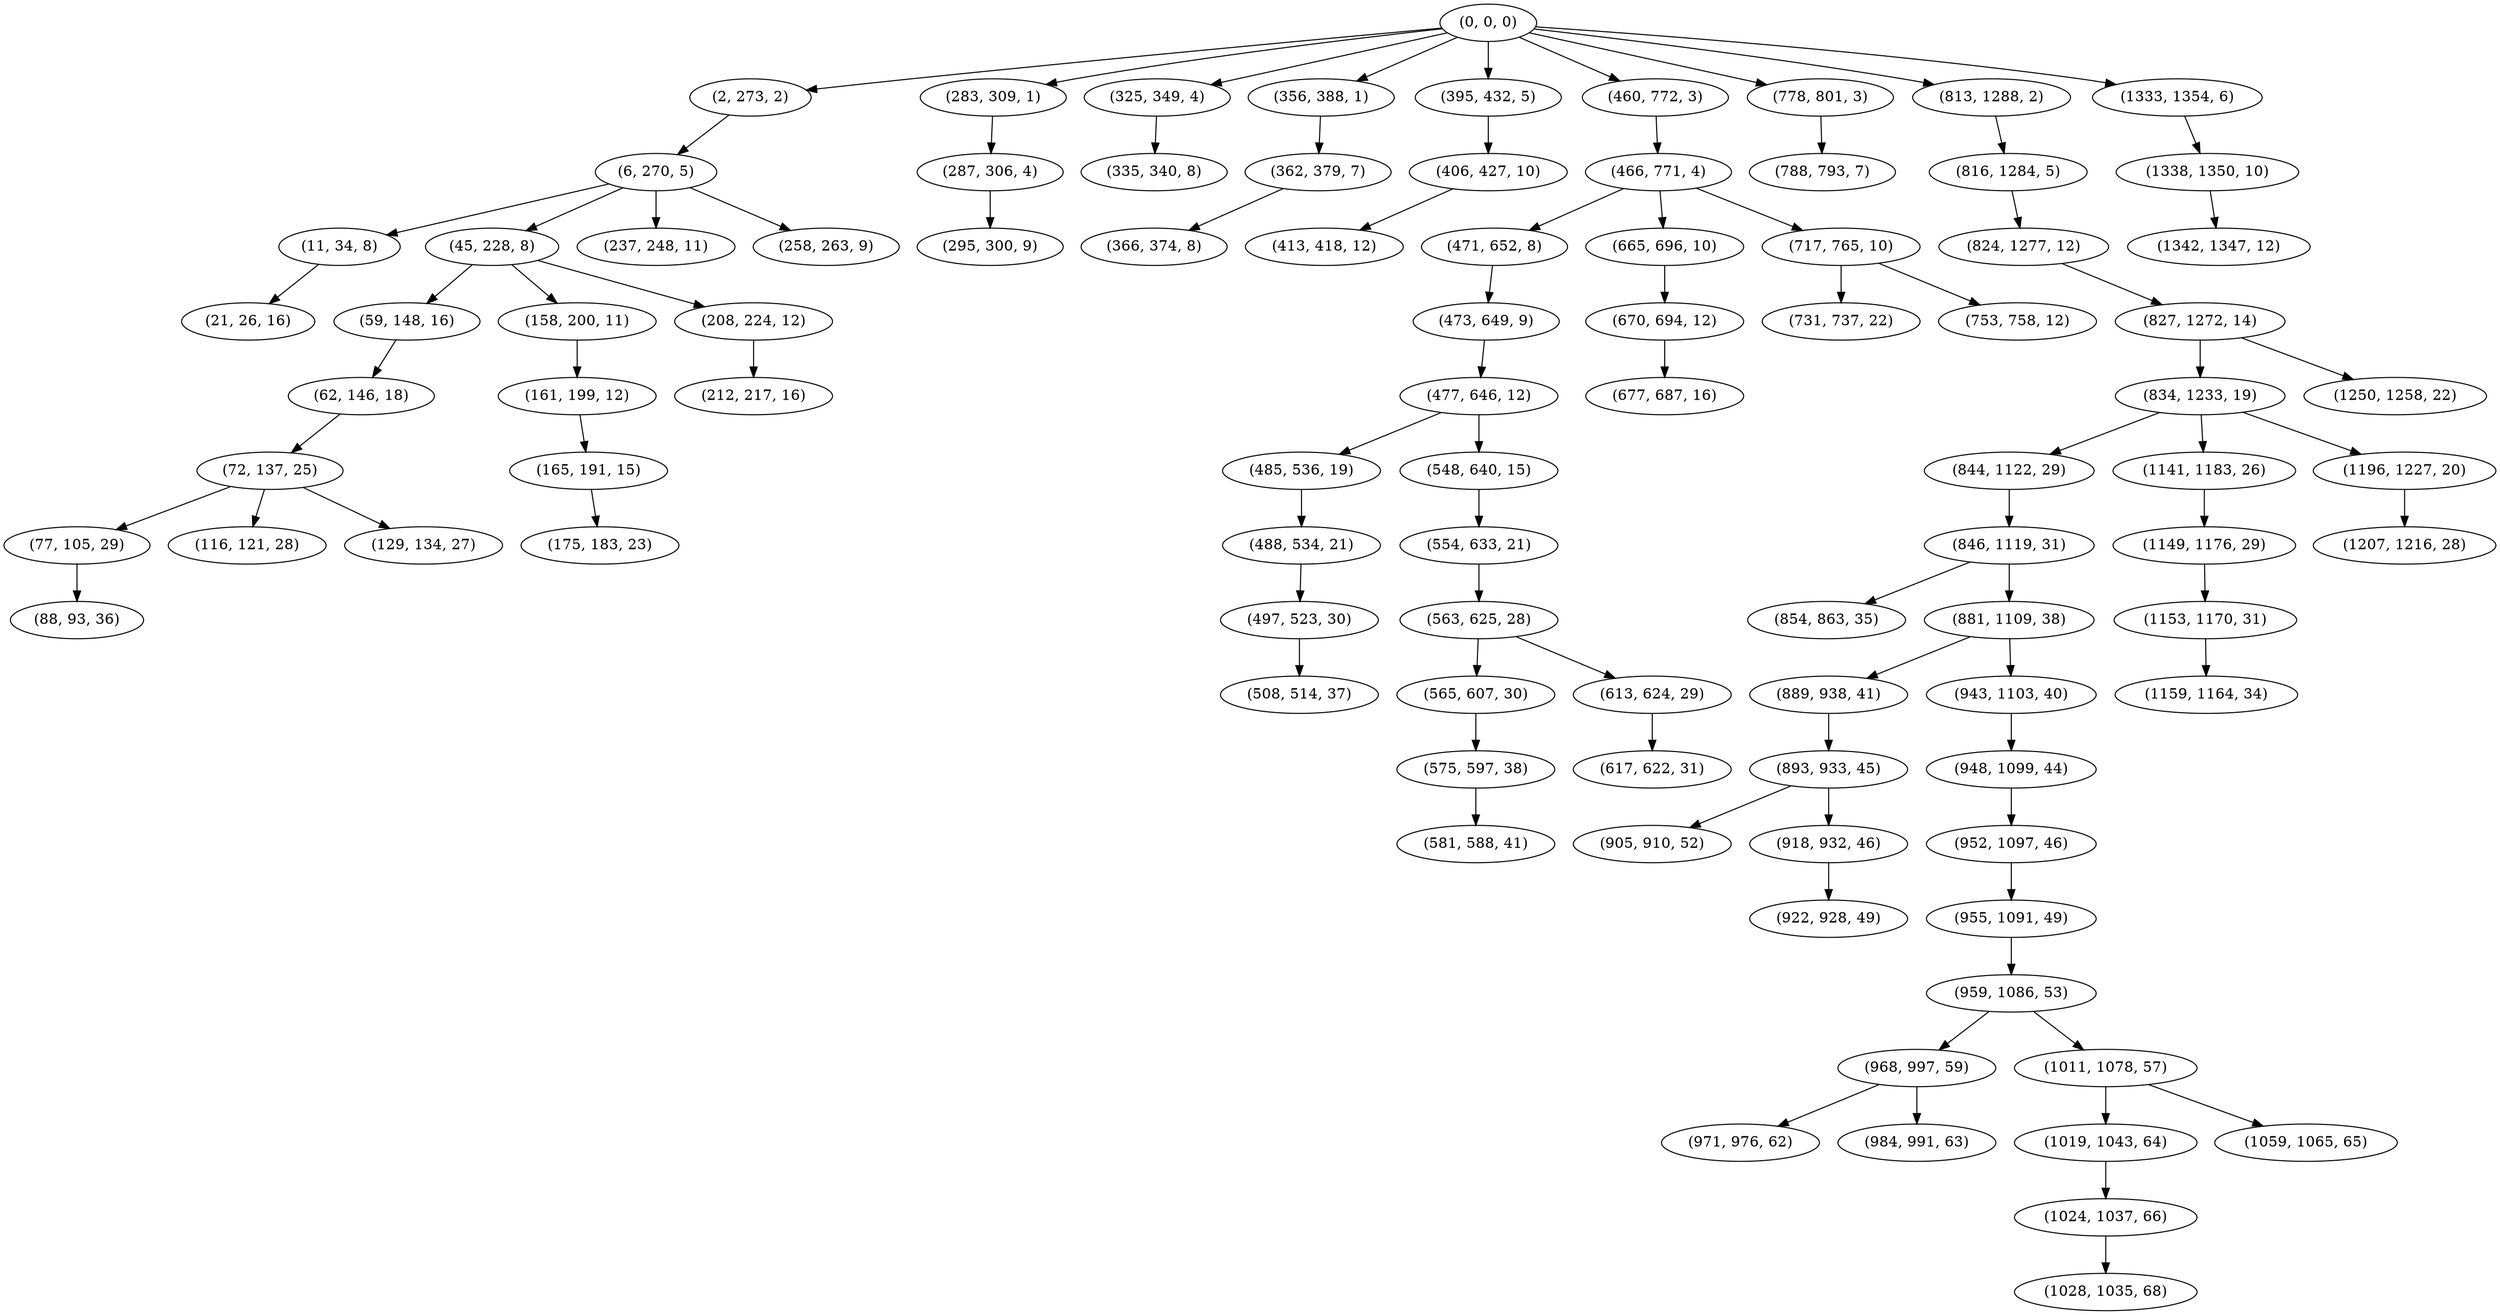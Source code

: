 digraph tree {
    "(0, 0, 0)";
    "(2, 273, 2)";
    "(6, 270, 5)";
    "(11, 34, 8)";
    "(21, 26, 16)";
    "(45, 228, 8)";
    "(59, 148, 16)";
    "(62, 146, 18)";
    "(72, 137, 25)";
    "(77, 105, 29)";
    "(88, 93, 36)";
    "(116, 121, 28)";
    "(129, 134, 27)";
    "(158, 200, 11)";
    "(161, 199, 12)";
    "(165, 191, 15)";
    "(175, 183, 23)";
    "(208, 224, 12)";
    "(212, 217, 16)";
    "(237, 248, 11)";
    "(258, 263, 9)";
    "(283, 309, 1)";
    "(287, 306, 4)";
    "(295, 300, 9)";
    "(325, 349, 4)";
    "(335, 340, 8)";
    "(356, 388, 1)";
    "(362, 379, 7)";
    "(366, 374, 8)";
    "(395, 432, 5)";
    "(406, 427, 10)";
    "(413, 418, 12)";
    "(460, 772, 3)";
    "(466, 771, 4)";
    "(471, 652, 8)";
    "(473, 649, 9)";
    "(477, 646, 12)";
    "(485, 536, 19)";
    "(488, 534, 21)";
    "(497, 523, 30)";
    "(508, 514, 37)";
    "(548, 640, 15)";
    "(554, 633, 21)";
    "(563, 625, 28)";
    "(565, 607, 30)";
    "(575, 597, 38)";
    "(581, 588, 41)";
    "(613, 624, 29)";
    "(617, 622, 31)";
    "(665, 696, 10)";
    "(670, 694, 12)";
    "(677, 687, 16)";
    "(717, 765, 10)";
    "(731, 737, 22)";
    "(753, 758, 12)";
    "(778, 801, 3)";
    "(788, 793, 7)";
    "(813, 1288, 2)";
    "(816, 1284, 5)";
    "(824, 1277, 12)";
    "(827, 1272, 14)";
    "(834, 1233, 19)";
    "(844, 1122, 29)";
    "(846, 1119, 31)";
    "(854, 863, 35)";
    "(881, 1109, 38)";
    "(889, 938, 41)";
    "(893, 933, 45)";
    "(905, 910, 52)";
    "(918, 932, 46)";
    "(922, 928, 49)";
    "(943, 1103, 40)";
    "(948, 1099, 44)";
    "(952, 1097, 46)";
    "(955, 1091, 49)";
    "(959, 1086, 53)";
    "(968, 997, 59)";
    "(971, 976, 62)";
    "(984, 991, 63)";
    "(1011, 1078, 57)";
    "(1019, 1043, 64)";
    "(1024, 1037, 66)";
    "(1028, 1035, 68)";
    "(1059, 1065, 65)";
    "(1141, 1183, 26)";
    "(1149, 1176, 29)";
    "(1153, 1170, 31)";
    "(1159, 1164, 34)";
    "(1196, 1227, 20)";
    "(1207, 1216, 28)";
    "(1250, 1258, 22)";
    "(1333, 1354, 6)";
    "(1338, 1350, 10)";
    "(1342, 1347, 12)";
    "(0, 0, 0)" -> "(2, 273, 2)";
    "(0, 0, 0)" -> "(283, 309, 1)";
    "(0, 0, 0)" -> "(325, 349, 4)";
    "(0, 0, 0)" -> "(356, 388, 1)";
    "(0, 0, 0)" -> "(395, 432, 5)";
    "(0, 0, 0)" -> "(460, 772, 3)";
    "(0, 0, 0)" -> "(778, 801, 3)";
    "(0, 0, 0)" -> "(813, 1288, 2)";
    "(0, 0, 0)" -> "(1333, 1354, 6)";
    "(2, 273, 2)" -> "(6, 270, 5)";
    "(6, 270, 5)" -> "(11, 34, 8)";
    "(6, 270, 5)" -> "(45, 228, 8)";
    "(6, 270, 5)" -> "(237, 248, 11)";
    "(6, 270, 5)" -> "(258, 263, 9)";
    "(11, 34, 8)" -> "(21, 26, 16)";
    "(45, 228, 8)" -> "(59, 148, 16)";
    "(45, 228, 8)" -> "(158, 200, 11)";
    "(45, 228, 8)" -> "(208, 224, 12)";
    "(59, 148, 16)" -> "(62, 146, 18)";
    "(62, 146, 18)" -> "(72, 137, 25)";
    "(72, 137, 25)" -> "(77, 105, 29)";
    "(72, 137, 25)" -> "(116, 121, 28)";
    "(72, 137, 25)" -> "(129, 134, 27)";
    "(77, 105, 29)" -> "(88, 93, 36)";
    "(158, 200, 11)" -> "(161, 199, 12)";
    "(161, 199, 12)" -> "(165, 191, 15)";
    "(165, 191, 15)" -> "(175, 183, 23)";
    "(208, 224, 12)" -> "(212, 217, 16)";
    "(283, 309, 1)" -> "(287, 306, 4)";
    "(287, 306, 4)" -> "(295, 300, 9)";
    "(325, 349, 4)" -> "(335, 340, 8)";
    "(356, 388, 1)" -> "(362, 379, 7)";
    "(362, 379, 7)" -> "(366, 374, 8)";
    "(395, 432, 5)" -> "(406, 427, 10)";
    "(406, 427, 10)" -> "(413, 418, 12)";
    "(460, 772, 3)" -> "(466, 771, 4)";
    "(466, 771, 4)" -> "(471, 652, 8)";
    "(466, 771, 4)" -> "(665, 696, 10)";
    "(466, 771, 4)" -> "(717, 765, 10)";
    "(471, 652, 8)" -> "(473, 649, 9)";
    "(473, 649, 9)" -> "(477, 646, 12)";
    "(477, 646, 12)" -> "(485, 536, 19)";
    "(477, 646, 12)" -> "(548, 640, 15)";
    "(485, 536, 19)" -> "(488, 534, 21)";
    "(488, 534, 21)" -> "(497, 523, 30)";
    "(497, 523, 30)" -> "(508, 514, 37)";
    "(548, 640, 15)" -> "(554, 633, 21)";
    "(554, 633, 21)" -> "(563, 625, 28)";
    "(563, 625, 28)" -> "(565, 607, 30)";
    "(563, 625, 28)" -> "(613, 624, 29)";
    "(565, 607, 30)" -> "(575, 597, 38)";
    "(575, 597, 38)" -> "(581, 588, 41)";
    "(613, 624, 29)" -> "(617, 622, 31)";
    "(665, 696, 10)" -> "(670, 694, 12)";
    "(670, 694, 12)" -> "(677, 687, 16)";
    "(717, 765, 10)" -> "(731, 737, 22)";
    "(717, 765, 10)" -> "(753, 758, 12)";
    "(778, 801, 3)" -> "(788, 793, 7)";
    "(813, 1288, 2)" -> "(816, 1284, 5)";
    "(816, 1284, 5)" -> "(824, 1277, 12)";
    "(824, 1277, 12)" -> "(827, 1272, 14)";
    "(827, 1272, 14)" -> "(834, 1233, 19)";
    "(827, 1272, 14)" -> "(1250, 1258, 22)";
    "(834, 1233, 19)" -> "(844, 1122, 29)";
    "(834, 1233, 19)" -> "(1141, 1183, 26)";
    "(834, 1233, 19)" -> "(1196, 1227, 20)";
    "(844, 1122, 29)" -> "(846, 1119, 31)";
    "(846, 1119, 31)" -> "(854, 863, 35)";
    "(846, 1119, 31)" -> "(881, 1109, 38)";
    "(881, 1109, 38)" -> "(889, 938, 41)";
    "(881, 1109, 38)" -> "(943, 1103, 40)";
    "(889, 938, 41)" -> "(893, 933, 45)";
    "(893, 933, 45)" -> "(905, 910, 52)";
    "(893, 933, 45)" -> "(918, 932, 46)";
    "(918, 932, 46)" -> "(922, 928, 49)";
    "(943, 1103, 40)" -> "(948, 1099, 44)";
    "(948, 1099, 44)" -> "(952, 1097, 46)";
    "(952, 1097, 46)" -> "(955, 1091, 49)";
    "(955, 1091, 49)" -> "(959, 1086, 53)";
    "(959, 1086, 53)" -> "(968, 997, 59)";
    "(959, 1086, 53)" -> "(1011, 1078, 57)";
    "(968, 997, 59)" -> "(971, 976, 62)";
    "(968, 997, 59)" -> "(984, 991, 63)";
    "(1011, 1078, 57)" -> "(1019, 1043, 64)";
    "(1011, 1078, 57)" -> "(1059, 1065, 65)";
    "(1019, 1043, 64)" -> "(1024, 1037, 66)";
    "(1024, 1037, 66)" -> "(1028, 1035, 68)";
    "(1141, 1183, 26)" -> "(1149, 1176, 29)";
    "(1149, 1176, 29)" -> "(1153, 1170, 31)";
    "(1153, 1170, 31)" -> "(1159, 1164, 34)";
    "(1196, 1227, 20)" -> "(1207, 1216, 28)";
    "(1333, 1354, 6)" -> "(1338, 1350, 10)";
    "(1338, 1350, 10)" -> "(1342, 1347, 12)";
}
